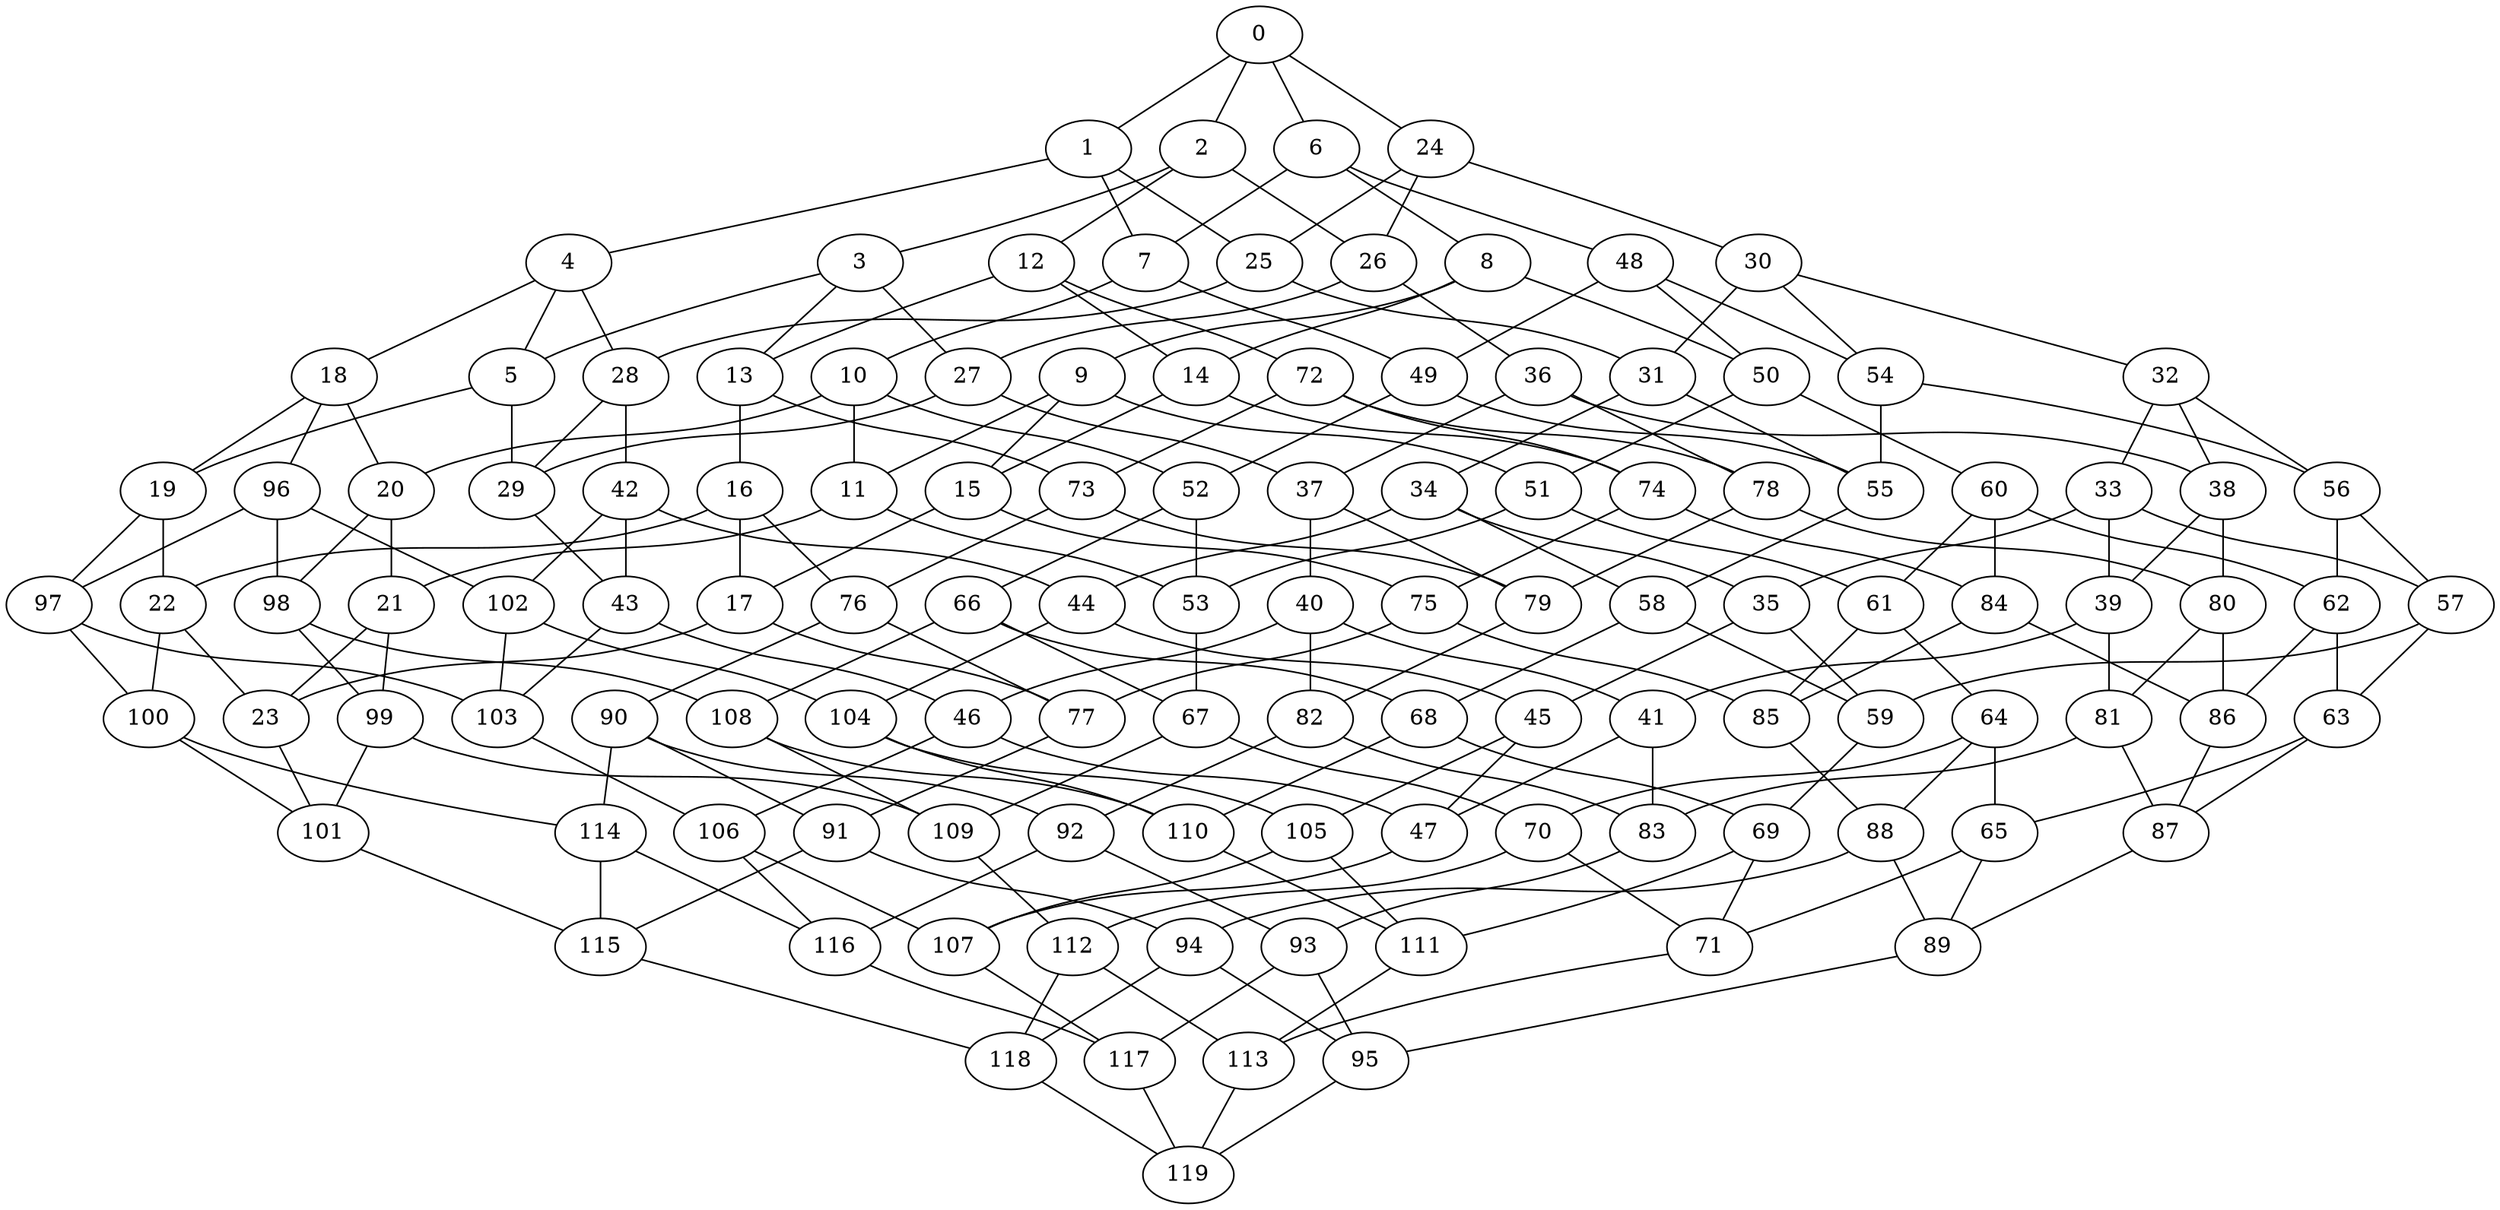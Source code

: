 graph g {0;1;2;3;4;5;6;7;8;9;10;11;12;13;14;15;16;17;18;19;20;21;22;23;24;25;26;27;28;29;30;31;32;33;34;35;36;37;38;39;40;41;42;43;44;45;46;47;48;49;50;51;52;53;54;55;56;57;58;59;60;61;62;63;64;65;66;67;68;69;70;71;72;73;74;75;76;77;78;79;80;81;82;83;84;85;86;87;88;89;90;91;92;93;94;95;96;97;98;99;100;101;102;103;104;105;106;107;108;109;110;111;112;113;114;115;116;117;118;119;0 -- 1;0 -- 2;0 -- 6;0 -- 24;1 -- 4;1 -- 7;1 -- 25;2 -- 3;2 -- 12;2 -- 26;3 -- 5;3 -- 13;3 -- 27;4 -- 5;4 -- 18;4 -- 28;5 -- 19;5 -- 29;6 -- 7;6 -- 8;6 -- 48;7 -- 10;7 -- 49;8 -- 9;8 -- 14;8 -- 50;9 -- 11;9 -- 15;9 -- 51;10 -- 11;10 -- 20;10 -- 52;11 -- 21;11 -- 53;12 -- 13;12 -- 14;12 -- 72;13 -- 16;13 -- 73;14 -- 15;14 -- 74;15 -- 17;15 -- 75;16 -- 17;16 -- 22;16 -- 76;17 -- 23;17 -- 77;18 -- 19;18 -- 20;18 -- 96;19 -- 22;19 -- 97;20 -- 21;20 -- 98;21 -- 23;21 -- 99;22 -- 23;22 -- 100;23 -- 101;24 -- 25;24 -- 26;24 -- 30;25 -- 28;25 -- 31;26 -- 27;26 -- 36;27 -- 29;27 -- 37;28 -- 29;28 -- 42;29 -- 43;30 -- 31;30 -- 32;30 -- 54;31 -- 34;31 -- 55;32 -- 33;32 -- 38;32 -- 56;33 -- 35;33 -- 39;33 -- 57;34 -- 35;34 -- 44;34 -- 58;35 -- 45;35 -- 59;36 -- 37;36 -- 38;36 -- 78;37 -- 40;37 -- 79;38 -- 39;38 -- 80;39 -- 41;39 -- 81;40 -- 41;40 -- 46;40 -- 82;41 -- 47;41 -- 83;42 -- 43;42 -- 44;42 -- 102;43 -- 46;43 -- 103;44 -- 45;44 -- 104;45 -- 47;45 -- 105;46 -- 47;46 -- 106;47 -- 107;48 -- 49;48 -- 50;48 -- 54;49 -- 52;49 -- 55;50 -- 51;50 -- 60;51 -- 53;51 -- 61;52 -- 53;52 -- 66;53 -- 67;54 -- 55;54 -- 56;55 -- 58;56 -- 57;56 -- 62;57 -- 59;57 -- 63;58 -- 59;58 -- 68;59 -- 69;60 -- 61;60 -- 62;60 -- 84;61 -- 64;61 -- 85;62 -- 63;62 -- 86;63 -- 65;63 -- 87;64 -- 65;64 -- 70;64 -- 88;65 -- 71;65 -- 89;66 -- 67;66 -- 68;66 -- 108;67 -- 70;67 -- 109;68 -- 69;68 -- 110;69 -- 71;69 -- 111;70 -- 71;70 -- 112;71 -- 113;72 -- 73;72 -- 74;72 -- 78;73 -- 76;73 -- 79;74 -- 75;74 -- 84;75 -- 77;75 -- 85;76 -- 77;76 -- 90;77 -- 91;78 -- 79;78 -- 80;79 -- 82;80 -- 81;80 -- 86;81 -- 83;81 -- 87;82 -- 83;82 -- 92;83 -- 93;84 -- 85;84 -- 86;85 -- 88;86 -- 87;87 -- 89;88 -- 89;88 -- 94;89 -- 95;90 -- 91;90 -- 92;90 -- 114;91 -- 94;91 -- 115;92 -- 93;92 -- 116;93 -- 95;93 -- 117;94 -- 95;94 -- 118;95 -- 119;96 -- 97;96 -- 98;96 -- 102;97 -- 100;97 -- 103;98 -- 99;98 -- 108;99 -- 101;99 -- 109;100 -- 101;100 -- 114;101 -- 115;102 -- 103;102 -- 104;103 -- 106;104 -- 105;104 -- 110;105 -- 107;105 -- 111;106 -- 107;106 -- 116;107 -- 117;108 -- 109;108 -- 110;109 -- 112;110 -- 111;111 -- 113;112 -- 113;112 -- 118;113 -- 119;114 -- 115;114 -- 116;115 -- 118;116 -- 117;117 -- 119;118 -- 119;}
